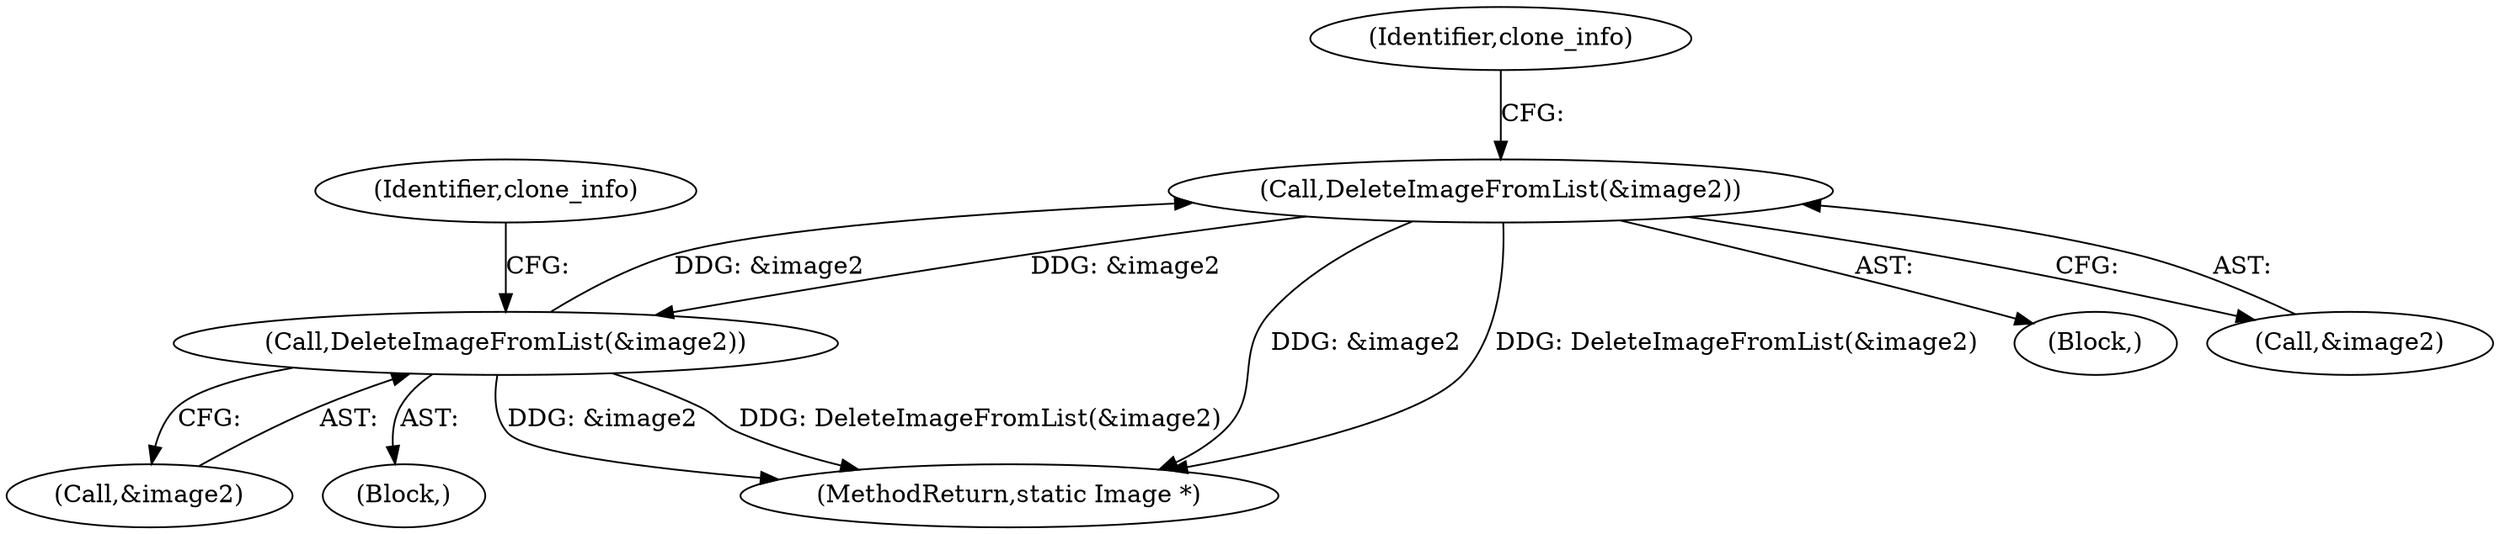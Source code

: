 digraph "0_ImageMagick_b173a352397877775c51c9a0e9d59eb6ce24c455@pointer" {
"1001630" [label="(Call,DeleteImageFromList(&image2))"];
"1001543" [label="(Call,DeleteImageFromList(&image2))"];
"1001630" [label="(Call,DeleteImageFromList(&image2))"];
"1001785" [label="(MethodReturn,static Image *)"];
"1001544" [label="(Call,&image2)"];
"1001547" [label="(Identifier,clone_info)"];
"1001542" [label="(Block,)"];
"1001634" [label="(Identifier,clone_info)"];
"1001630" [label="(Call,DeleteImageFromList(&image2))"];
"1001543" [label="(Call,DeleteImageFromList(&image2))"];
"1001629" [label="(Block,)"];
"1001631" [label="(Call,&image2)"];
"1001630" -> "1001629"  [label="AST: "];
"1001630" -> "1001631"  [label="CFG: "];
"1001631" -> "1001630"  [label="AST: "];
"1001634" -> "1001630"  [label="CFG: "];
"1001630" -> "1001785"  [label="DDG: &image2"];
"1001630" -> "1001785"  [label="DDG: DeleteImageFromList(&image2)"];
"1001630" -> "1001543"  [label="DDG: &image2"];
"1001543" -> "1001630"  [label="DDG: &image2"];
"1001543" -> "1001542"  [label="AST: "];
"1001543" -> "1001544"  [label="CFG: "];
"1001544" -> "1001543"  [label="AST: "];
"1001547" -> "1001543"  [label="CFG: "];
"1001543" -> "1001785"  [label="DDG: &image2"];
"1001543" -> "1001785"  [label="DDG: DeleteImageFromList(&image2)"];
}
